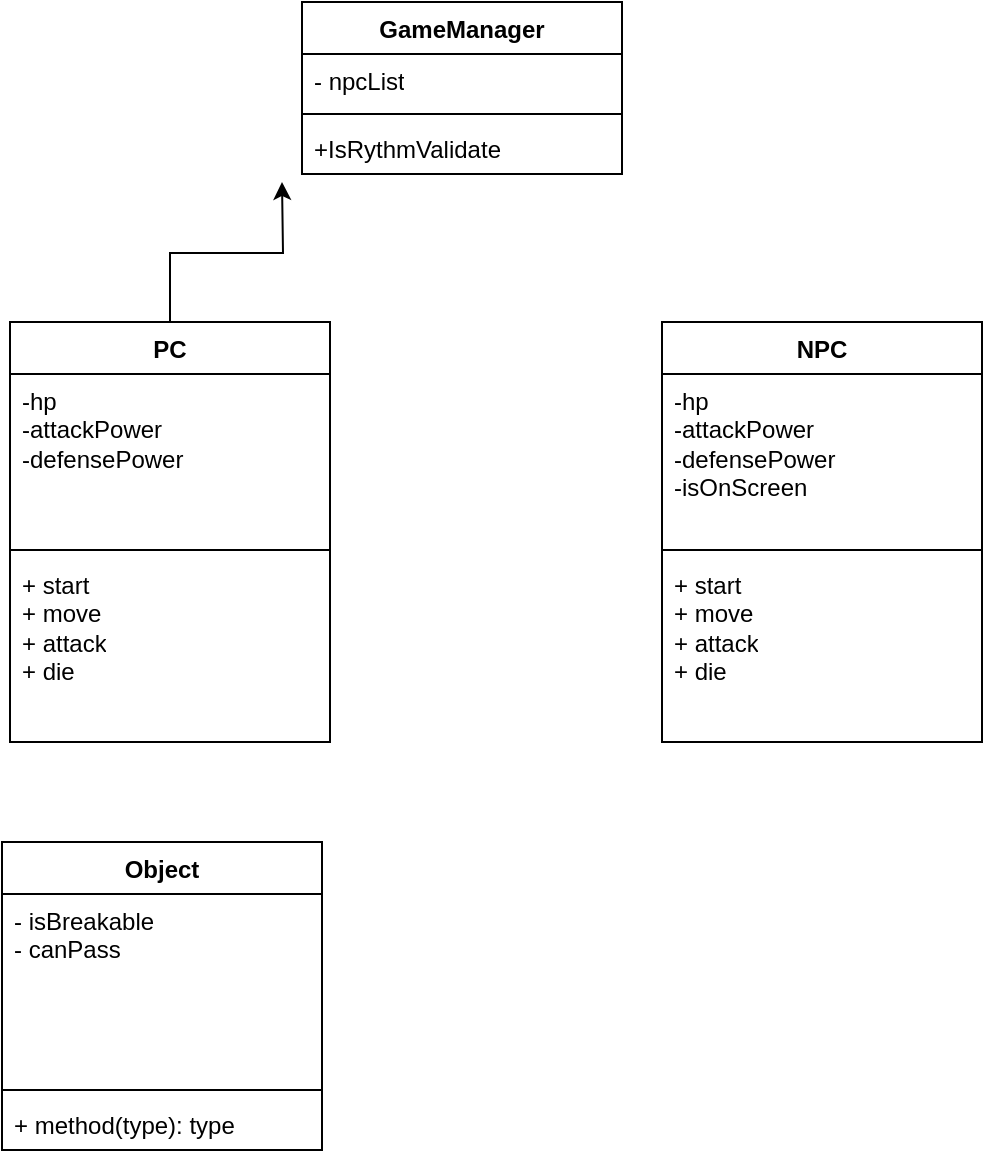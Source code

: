 <mxfile version="21.5.0" type="device">
  <diagram id="C5RBs43oDa-KdzZeNtuy" name="Page-1">
    <mxGraphModel dx="792" dy="1106" grid="1" gridSize="10" guides="1" tooltips="1" connect="1" arrows="1" fold="1" page="1" pageScale="1" pageWidth="4681" pageHeight="3300" math="0" shadow="0">
      <root>
        <mxCell id="WIyWlLk6GJQsqaUBKTNV-0" />
        <mxCell id="WIyWlLk6GJQsqaUBKTNV-1" parent="WIyWlLk6GJQsqaUBKTNV-0" />
        <mxCell id="OIxvd1Su3PqyF3CUyFGs-22" style="edgeStyle=orthogonalEdgeStyle;rounded=0;orthogonalLoop=1;jettySize=auto;html=1;exitX=0.5;exitY=0;exitDx=0;exitDy=0;" parent="WIyWlLk6GJQsqaUBKTNV-1" source="OIxvd1Su3PqyF3CUyFGs-8" edge="1">
          <mxGeometry relative="1" as="geometry">
            <mxPoint x="230" y="310" as="targetPoint" />
          </mxGeometry>
        </mxCell>
        <mxCell id="OIxvd1Su3PqyF3CUyFGs-8" value="PC" style="swimlane;fontStyle=1;align=center;verticalAlign=top;childLayout=stackLayout;horizontal=1;startSize=26;horizontalStack=0;resizeParent=1;resizeParentMax=0;resizeLast=0;collapsible=1;marginBottom=0;whiteSpace=wrap;html=1;" parent="WIyWlLk6GJQsqaUBKTNV-1" vertex="1">
          <mxGeometry x="94" y="380" width="160" height="210" as="geometry" />
        </mxCell>
        <mxCell id="OIxvd1Su3PqyF3CUyFGs-9" value="-hp&lt;br&gt;-attackPower&lt;br&gt;-defensePower" style="text;strokeColor=none;fillColor=none;align=left;verticalAlign=top;spacingLeft=4;spacingRight=4;overflow=hidden;rotatable=0;points=[[0,0.5],[1,0.5]];portConstraint=eastwest;whiteSpace=wrap;html=1;" parent="OIxvd1Su3PqyF3CUyFGs-8" vertex="1">
          <mxGeometry y="26" width="160" height="84" as="geometry" />
        </mxCell>
        <mxCell id="OIxvd1Su3PqyF3CUyFGs-10" value="" style="line;strokeWidth=1;fillColor=none;align=left;verticalAlign=middle;spacingTop=-1;spacingLeft=3;spacingRight=3;rotatable=0;labelPosition=right;points=[];portConstraint=eastwest;strokeColor=inherit;" parent="OIxvd1Su3PqyF3CUyFGs-8" vertex="1">
          <mxGeometry y="110" width="160" height="8" as="geometry" />
        </mxCell>
        <mxCell id="OIxvd1Su3PqyF3CUyFGs-11" value="+ start&lt;br&gt;+ move&lt;br&gt;+ attack&lt;br&gt;+ die" style="text;strokeColor=none;fillColor=none;align=left;verticalAlign=top;spacingLeft=4;spacingRight=4;overflow=hidden;rotatable=0;points=[[0,0.5],[1,0.5]];portConstraint=eastwest;whiteSpace=wrap;html=1;" parent="OIxvd1Su3PqyF3CUyFGs-8" vertex="1">
          <mxGeometry y="118" width="160" height="92" as="geometry" />
        </mxCell>
        <mxCell id="OIxvd1Su3PqyF3CUyFGs-12" value="Object" style="swimlane;fontStyle=1;align=center;verticalAlign=top;childLayout=stackLayout;horizontal=1;startSize=26;horizontalStack=0;resizeParent=1;resizeParentMax=0;resizeLast=0;collapsible=1;marginBottom=0;whiteSpace=wrap;html=1;" parent="WIyWlLk6GJQsqaUBKTNV-1" vertex="1">
          <mxGeometry x="90" y="640" width="160" height="154" as="geometry" />
        </mxCell>
        <mxCell id="OIxvd1Su3PqyF3CUyFGs-13" value="- isBreakable&lt;br&gt;- canPass" style="text;strokeColor=none;fillColor=none;align=left;verticalAlign=top;spacingLeft=4;spacingRight=4;overflow=hidden;rotatable=0;points=[[0,0.5],[1,0.5]];portConstraint=eastwest;whiteSpace=wrap;html=1;" parent="OIxvd1Su3PqyF3CUyFGs-12" vertex="1">
          <mxGeometry y="26" width="160" height="94" as="geometry" />
        </mxCell>
        <mxCell id="OIxvd1Su3PqyF3CUyFGs-14" value="" style="line;strokeWidth=1;fillColor=none;align=left;verticalAlign=middle;spacingTop=-1;spacingLeft=3;spacingRight=3;rotatable=0;labelPosition=right;points=[];portConstraint=eastwest;strokeColor=inherit;" parent="OIxvd1Su3PqyF3CUyFGs-12" vertex="1">
          <mxGeometry y="120" width="160" height="8" as="geometry" />
        </mxCell>
        <mxCell id="OIxvd1Su3PqyF3CUyFGs-15" value="+ method(type): type" style="text;strokeColor=none;fillColor=none;align=left;verticalAlign=top;spacingLeft=4;spacingRight=4;overflow=hidden;rotatable=0;points=[[0,0.5],[1,0.5]];portConstraint=eastwest;whiteSpace=wrap;html=1;" parent="OIxvd1Su3PqyF3CUyFGs-12" vertex="1">
          <mxGeometry y="128" width="160" height="26" as="geometry" />
        </mxCell>
        <mxCell id="OIxvd1Su3PqyF3CUyFGs-16" value="NPC" style="swimlane;fontStyle=1;align=center;verticalAlign=top;childLayout=stackLayout;horizontal=1;startSize=26;horizontalStack=0;resizeParent=1;resizeParentMax=0;resizeLast=0;collapsible=1;marginBottom=0;whiteSpace=wrap;html=1;" parent="WIyWlLk6GJQsqaUBKTNV-1" vertex="1">
          <mxGeometry x="420" y="380" width="160" height="210" as="geometry" />
        </mxCell>
        <mxCell id="OIxvd1Su3PqyF3CUyFGs-17" value="-hp&lt;br style=&quot;border-color: var(--border-color);&quot;&gt;-attackPower&lt;br style=&quot;border-color: var(--border-color);&quot;&gt;-defensePower&lt;br&gt;-isOnScreen" style="text;strokeColor=none;fillColor=none;align=left;verticalAlign=top;spacingLeft=4;spacingRight=4;overflow=hidden;rotatable=0;points=[[0,0.5],[1,0.5]];portConstraint=eastwest;whiteSpace=wrap;html=1;" parent="OIxvd1Su3PqyF3CUyFGs-16" vertex="1">
          <mxGeometry y="26" width="160" height="84" as="geometry" />
        </mxCell>
        <mxCell id="OIxvd1Su3PqyF3CUyFGs-18" value="" style="line;strokeWidth=1;fillColor=none;align=left;verticalAlign=middle;spacingTop=-1;spacingLeft=3;spacingRight=3;rotatable=0;labelPosition=right;points=[];portConstraint=eastwest;strokeColor=inherit;" parent="OIxvd1Su3PqyF3CUyFGs-16" vertex="1">
          <mxGeometry y="110" width="160" height="8" as="geometry" />
        </mxCell>
        <mxCell id="OIxvd1Su3PqyF3CUyFGs-19" value="+ start&lt;br&gt;+ move&lt;br style=&quot;border-color: var(--border-color);&quot;&gt;+ attack&lt;br style=&quot;border-color: var(--border-color);&quot;&gt;+ die" style="text;strokeColor=none;fillColor=none;align=left;verticalAlign=top;spacingLeft=4;spacingRight=4;overflow=hidden;rotatable=0;points=[[0,0.5],[1,0.5]];portConstraint=eastwest;whiteSpace=wrap;html=1;" parent="OIxvd1Su3PqyF3CUyFGs-16" vertex="1">
          <mxGeometry y="118" width="160" height="92" as="geometry" />
        </mxCell>
        <mxCell id="OIxvd1Su3PqyF3CUyFGs-31" value="GameManager" style="swimlane;fontStyle=1;align=center;verticalAlign=top;childLayout=stackLayout;horizontal=1;startSize=26;horizontalStack=0;resizeParent=1;resizeParentMax=0;resizeLast=0;collapsible=1;marginBottom=0;whiteSpace=wrap;html=1;" parent="WIyWlLk6GJQsqaUBKTNV-1" vertex="1">
          <mxGeometry x="240" y="220" width="160" height="86" as="geometry" />
        </mxCell>
        <mxCell id="OIxvd1Su3PqyF3CUyFGs-32" value="- npcList" style="text;strokeColor=none;fillColor=none;align=left;verticalAlign=top;spacingLeft=4;spacingRight=4;overflow=hidden;rotatable=0;points=[[0,0.5],[1,0.5]];portConstraint=eastwest;whiteSpace=wrap;html=1;" parent="OIxvd1Su3PqyF3CUyFGs-31" vertex="1">
          <mxGeometry y="26" width="160" height="26" as="geometry" />
        </mxCell>
        <mxCell id="OIxvd1Su3PqyF3CUyFGs-33" value="" style="line;strokeWidth=1;fillColor=none;align=left;verticalAlign=middle;spacingTop=-1;spacingLeft=3;spacingRight=3;rotatable=0;labelPosition=right;points=[];portConstraint=eastwest;strokeColor=inherit;" parent="OIxvd1Su3PqyF3CUyFGs-31" vertex="1">
          <mxGeometry y="52" width="160" height="8" as="geometry" />
        </mxCell>
        <mxCell id="OIxvd1Su3PqyF3CUyFGs-34" value="+IsRythmValidate" style="text;strokeColor=none;fillColor=none;align=left;verticalAlign=top;spacingLeft=4;spacingRight=4;overflow=hidden;rotatable=0;points=[[0,0.5],[1,0.5]];portConstraint=eastwest;whiteSpace=wrap;html=1;" parent="OIxvd1Su3PqyF3CUyFGs-31" vertex="1">
          <mxGeometry y="60" width="160" height="26" as="geometry" />
        </mxCell>
      </root>
    </mxGraphModel>
  </diagram>
</mxfile>
